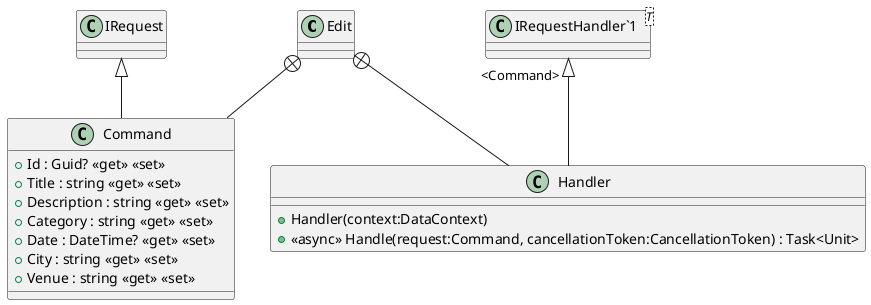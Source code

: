 @startuml
class Edit {
}
class Command {
    + Id : Guid? <<get>> <<set>>
    + Title : string <<get>> <<set>>
    + Description : string <<get>> <<set>>
    + Category : string <<get>> <<set>>
    + Date : DateTime? <<get>> <<set>>
    + City : string <<get>> <<set>>
    + Venue : string <<get>> <<set>>
}
class Handler {
    + Handler(context:DataContext)
    + <<async>> Handle(request:Command, cancellationToken:CancellationToken) : Task<Unit>
}
class "IRequestHandler`1"<T> {
}
Edit +-- Command
IRequest <|-- Command
Edit +-- Handler
"IRequestHandler`1" "<Command>" <|-- Handler
@enduml
